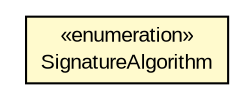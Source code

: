 #!/usr/local/bin/dot
#
# Class diagram 
# Generated by UMLGraph version R5_6-24-gf6e263 (http://www.umlgraph.org/)
#

digraph G {
	edge [fontname="arial",fontsize=10,labelfontname="arial",labelfontsize=10];
	node [fontname="arial",fontsize=10,shape=plaintext];
	nodesep=0.25;
	ranksep=0.5;
	// eu.europa.esig.dss.SignatureAlgorithm
	c607914 [label=<<table title="eu.europa.esig.dss.SignatureAlgorithm" border="0" cellborder="1" cellspacing="0" cellpadding="2" port="p" bgcolor="lemonChiffon" href="./SignatureAlgorithm.html">
		<tr><td><table border="0" cellspacing="0" cellpadding="1">
<tr><td align="center" balign="center"> &#171;enumeration&#187; </td></tr>
<tr><td align="center" balign="center"> SignatureAlgorithm </td></tr>
		</table></td></tr>
		</table>>, URL="./SignatureAlgorithm.html", fontname="arial", fontcolor="black", fontsize=10.0];
}

